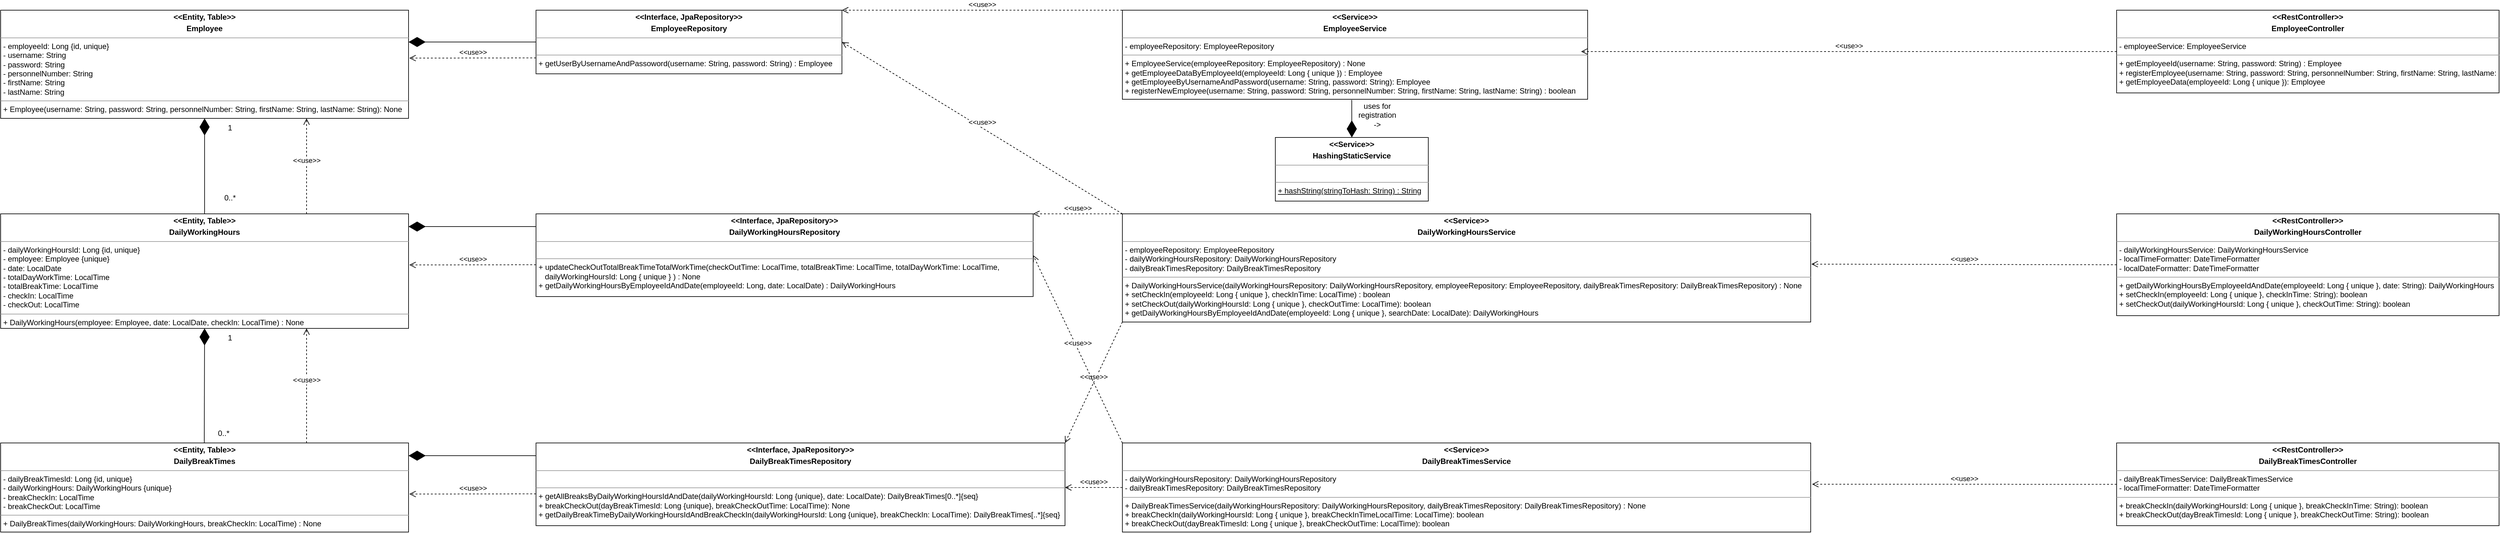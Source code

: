 <mxfile version="16.5.1" type="device"><diagram id="I0tj1LLS5tHQcsOYd3l9" name="Page-1"><mxGraphModel dx="1704" dy="919" grid="1" gridSize="10" guides="1" tooltips="1" connect="1" arrows="1" fold="1" page="1" pageScale="1" pageWidth="827" pageHeight="1169" math="0" shadow="0"><root><mxCell id="0"/><mxCell id="1" parent="0"/><mxCell id="Q7QMGQGMA6peXOHIpYAd-1" value="&lt;p style=&quot;margin: 0px ; margin-top: 4px ; text-align: center&quot;&gt;&lt;b&gt;&amp;lt;&amp;lt;Entity, Table&amp;gt;&amp;gt;&lt;/b&gt;&lt;/p&gt;&lt;p style=&quot;margin: 0px ; margin-top: 4px ; text-align: center&quot;&gt;&lt;b&gt;Employee&lt;/b&gt;&lt;/p&gt;&lt;hr size=&quot;1&quot;&gt;&lt;p style=&quot;margin: 0px ; margin-left: 4px&quot;&gt;- employeeId: Long {id, unique}&lt;/p&gt;&lt;p style=&quot;margin: 0px ; margin-left: 4px&quot;&gt;- username: String&lt;/p&gt;&lt;p style=&quot;margin: 0px ; margin-left: 4px&quot;&gt;- password: String&lt;/p&gt;&lt;p style=&quot;margin: 0px ; margin-left: 4px&quot;&gt;- personnelNumber: String&lt;/p&gt;&lt;p style=&quot;margin: 0px ; margin-left: 4px&quot;&gt;- firstName: String&lt;/p&gt;&lt;p style=&quot;margin: 0px ; margin-left: 4px&quot;&gt;- lastName: String&lt;/p&gt;&lt;hr size=&quot;1&quot;&gt;&lt;p style=&quot;margin: 0px ; margin-left: 4px&quot;&gt;+ Employee(username: String, password: String, personnelNumber: String, firstName: String, lastName: String): None&lt;/p&gt;" style="verticalAlign=top;align=left;overflow=fill;fontSize=12;fontFamily=Helvetica;html=1;" parent="1" vertex="1"><mxGeometry x="40" y="40" width="640" height="170" as="geometry"/></mxCell><mxCell id="Q7QMGQGMA6peXOHIpYAd-7" value="&lt;p style=&quot;margin: 0px ; margin-top: 4px ; text-align: center&quot;&gt;&lt;b&gt;&amp;lt;&amp;lt;Entity, Table&amp;gt;&amp;gt;&lt;/b&gt;&lt;/p&gt;&lt;p style=&quot;margin: 0px ; margin-top: 4px ; text-align: center&quot;&gt;&lt;b&gt;DailyWorkingHours&lt;/b&gt;&lt;/p&gt;&lt;hr size=&quot;1&quot;&gt;&lt;p style=&quot;margin: 0px ; margin-left: 4px&quot;&gt;- dailyWorkingHoursId: Long {id, unique}&lt;/p&gt;&lt;p style=&quot;margin: 0px ; margin-left: 4px&quot;&gt;- employee: Employee {unique}&lt;/p&gt;&lt;p style=&quot;margin: 0px ; margin-left: 4px&quot;&gt;- date: LocalDate&lt;/p&gt;&lt;p style=&quot;margin: 0px ; margin-left: 4px&quot;&gt;- totalDayWorkTime: LocalTime&lt;/p&gt;&lt;p style=&quot;margin: 0px ; margin-left: 4px&quot;&gt;- totalBreakTime: LocalTime&lt;/p&gt;&lt;p style=&quot;margin: 0px ; margin-left: 4px&quot;&gt;- checkIn: LocalTime&lt;/p&gt;&lt;p style=&quot;margin: 0px ; margin-left: 4px&quot;&gt;- checkOut: LocalTime&lt;/p&gt;&lt;hr size=&quot;1&quot;&gt;&lt;p style=&quot;margin: 0px ; margin-left: 4px&quot;&gt;+ DailyWorkingHours(employee: Employee, date: LocalDate, checkIn: LocalTime) : None&lt;/p&gt;" style="verticalAlign=top;align=left;overflow=fill;fontSize=12;fontFamily=Helvetica;html=1;" parent="1" vertex="1"><mxGeometry x="40" y="360" width="640" height="180" as="geometry"/></mxCell><mxCell id="Q7QMGQGMA6peXOHIpYAd-8" value="&lt;p style=&quot;margin: 0px ; margin-top: 4px ; text-align: center&quot;&gt;&lt;b&gt;&amp;lt;&amp;lt;Entity, Table&amp;gt;&amp;gt;&lt;/b&gt;&lt;/p&gt;&lt;p style=&quot;margin: 0px ; margin-top: 4px ; text-align: center&quot;&gt;&lt;b&gt;DailyBreakTimes&lt;/b&gt;&lt;/p&gt;&lt;hr size=&quot;1&quot;&gt;&lt;p style=&quot;margin: 0px ; margin-left: 4px&quot;&gt;- dailyBreakTimesId: Long {id, unique}&lt;br&gt;&lt;/p&gt;&lt;p style=&quot;margin: 0px ; margin-left: 4px&quot;&gt;- dailyWorkingHours: DailyWorkingHours {unique}&lt;/p&gt;&lt;p style=&quot;margin: 0px ; margin-left: 4px&quot;&gt;- breakCheckIn: LocalTime&lt;/p&gt;&lt;p style=&quot;margin: 0px ; margin-left: 4px&quot;&gt;- breakCheckOut: LocalTime&lt;/p&gt;&lt;hr size=&quot;1&quot;&gt;&lt;p style=&quot;margin: 0px ; margin-left: 4px&quot;&gt;+ DailyBreakTimes(dailyWorkingHours: DailyWorkingHours, breakCheckIn: LocalTime) : None&lt;/p&gt;" style="verticalAlign=top;align=left;overflow=fill;fontSize=12;fontFamily=Helvetica;html=1;" parent="1" vertex="1"><mxGeometry x="40" y="720" width="640" height="140" as="geometry"/></mxCell><mxCell id="Q7QMGQGMA6peXOHIpYAd-9" value="" style="endArrow=diamondThin;endFill=1;endSize=24;html=1;rounded=0;exitX=0.5;exitY=0;exitDx=0;exitDy=0;entryX=0.5;entryY=1;entryDx=0;entryDy=0;" parent="1" source="Q7QMGQGMA6peXOHIpYAd-7" target="Q7QMGQGMA6peXOHIpYAd-1" edge="1"><mxGeometry width="160" relative="1" as="geometry"><mxPoint x="210" y="270" as="sourcePoint"/><mxPoint x="370" y="270" as="targetPoint"/></mxGeometry></mxCell><mxCell id="Q7QMGQGMA6peXOHIpYAd-11" value="1" style="text;html=1;strokeColor=none;fillColor=none;align=center;verticalAlign=middle;whiteSpace=wrap;rounded=0;" parent="1" vertex="1"><mxGeometry x="370" y="210" width="60" height="30" as="geometry"/></mxCell><mxCell id="Q7QMGQGMA6peXOHIpYAd-12" value="0..*" style="text;html=1;strokeColor=none;fillColor=none;align=center;verticalAlign=middle;whiteSpace=wrap;rounded=0;" parent="1" vertex="1"><mxGeometry x="370" y="320" width="60" height="30" as="geometry"/></mxCell><mxCell id="Q7QMGQGMA6peXOHIpYAd-13" value="" style="endArrow=diamondThin;endFill=1;endSize=24;html=1;rounded=0;exitX=0.5;exitY=0;exitDx=0;exitDy=0;entryX=0.5;entryY=1;entryDx=0;entryDy=0;" parent="1" target="Q7QMGQGMA6peXOHIpYAd-7" edge="1"><mxGeometry width="160" relative="1" as="geometry"><mxPoint x="359.5" y="720" as="sourcePoint"/><mxPoint x="359.5" y="550" as="targetPoint"/></mxGeometry></mxCell><mxCell id="Q7QMGQGMA6peXOHIpYAd-14" value="0..*" style="text;html=1;strokeColor=none;fillColor=none;align=center;verticalAlign=middle;whiteSpace=wrap;rounded=0;" parent="1" vertex="1"><mxGeometry x="360" y="690" width="60" height="30" as="geometry"/></mxCell><mxCell id="Q7QMGQGMA6peXOHIpYAd-15" value="1" style="text;html=1;strokeColor=none;fillColor=none;align=center;verticalAlign=middle;whiteSpace=wrap;rounded=0;" parent="1" vertex="1"><mxGeometry x="370" y="540" width="60" height="30" as="geometry"/></mxCell><mxCell id="Q7QMGQGMA6peXOHIpYAd-16" value="&amp;lt;&amp;lt;use&amp;gt;&amp;gt;" style="html=1;verticalAlign=bottom;endArrow=open;dashed=1;endSize=8;rounded=0;exitX=0.75;exitY=0;exitDx=0;exitDy=0;entryX=0.75;entryY=1;entryDx=0;entryDy=0;" parent="1" source="Q7QMGQGMA6peXOHIpYAd-7" target="Q7QMGQGMA6peXOHIpYAd-1" edge="1"><mxGeometry relative="1" as="geometry"><mxPoint x="500" y="260" as="sourcePoint"/><mxPoint x="420" y="260" as="targetPoint"/></mxGeometry></mxCell><mxCell id="Q7QMGQGMA6peXOHIpYAd-17" value="&amp;lt;&amp;lt;use&amp;gt;&amp;gt;" style="html=1;verticalAlign=bottom;endArrow=open;dashed=1;endSize=8;rounded=0;exitX=0.75;exitY=0;exitDx=0;exitDy=0;entryX=0.75;entryY=1;entryDx=0;entryDy=0;" parent="1" source="Q7QMGQGMA6peXOHIpYAd-8" target="Q7QMGQGMA6peXOHIpYAd-7" edge="1"><mxGeometry relative="1" as="geometry"><mxPoint x="520.0" y="700" as="sourcePoint"/><mxPoint x="520" y="550" as="targetPoint"/></mxGeometry></mxCell><mxCell id="Q7QMGQGMA6peXOHIpYAd-22" value="&lt;p style=&quot;margin: 0px ; margin-top: 4px ; text-align: center&quot;&gt;&lt;b&gt;&amp;lt;&amp;lt;Interface, JpaRepository&amp;gt;&amp;gt;&lt;/b&gt;&lt;/p&gt;&lt;p style=&quot;margin: 0px ; margin-top: 4px ; text-align: center&quot;&gt;&lt;b&gt;EmployeeRepository&lt;/b&gt;&lt;/p&gt;&lt;hr size=&quot;1&quot;&gt;&lt;p style=&quot;margin: 0px ; margin-left: 4px&quot;&gt;&lt;br&gt;&lt;/p&gt;&lt;hr size=&quot;1&quot;&gt;&lt;p style=&quot;margin: 0px ; margin-left: 4px&quot;&gt;+ getUserByUsernameAndPassoword(username: String, password: String) : Employee&lt;/p&gt;" style="verticalAlign=top;align=left;overflow=fill;fontSize=12;fontFamily=Helvetica;html=1;" parent="1" vertex="1"><mxGeometry x="880" y="40" width="480" height="100" as="geometry"/></mxCell><mxCell id="Q7QMGQGMA6peXOHIpYAd-25" value="&lt;p style=&quot;margin: 0px ; margin-top: 4px ; text-align: center&quot;&gt;&lt;b&gt;&amp;lt;&amp;lt;Interface, JpaRepository&amp;gt;&amp;gt;&lt;/b&gt;&lt;/p&gt;&lt;p style=&quot;margin: 0px ; margin-top: 4px ; text-align: center&quot;&gt;&lt;b&gt;DailyWorkingHoursRepository&lt;/b&gt;&lt;/p&gt;&lt;hr size=&quot;1&quot;&gt;&lt;p style=&quot;margin: 0px ; margin-left: 4px&quot;&gt;&lt;br&gt;&lt;/p&gt;&lt;hr size=&quot;1&quot;&gt;&lt;p style=&quot;margin: 0px ; margin-left: 4px&quot;&gt;+ updateCheckOutTotalBreakTimeTotalWorkTime(checkOutTime: LocalTime, totalBreakTime: LocalTime, totalDayWorkTime: LocalTime,&amp;nbsp;&lt;/p&gt;&lt;p style=&quot;margin: 0px ; margin-left: 4px&quot;&gt;&amp;nbsp; &amp;nbsp;dailyWorkingHoursId: Long { unique } ) : None&lt;/p&gt;&lt;p style=&quot;margin: 0px ; margin-left: 4px&quot;&gt;+ getDailyWorkingHoursByEmployeeIdAndDate(employeeId: Long, date: LocalDate) : DailyWorkingHours&lt;/p&gt;" style="verticalAlign=top;align=left;overflow=fill;fontSize=12;fontFamily=Helvetica;html=1;" parent="1" vertex="1"><mxGeometry x="880" y="360" width="780" height="130" as="geometry"/></mxCell><mxCell id="Q7QMGQGMA6peXOHIpYAd-27" style="edgeStyle=orthogonalEdgeStyle;rounded=0;orthogonalLoop=1;jettySize=auto;html=1;exitX=0.5;exitY=1;exitDx=0;exitDy=0;" parent="1" source="Q7QMGQGMA6peXOHIpYAd-25" target="Q7QMGQGMA6peXOHIpYAd-25" edge="1"><mxGeometry relative="1" as="geometry"/></mxCell><mxCell id="Q7QMGQGMA6peXOHIpYAd-28" style="edgeStyle=orthogonalEdgeStyle;rounded=0;orthogonalLoop=1;jettySize=auto;html=1;exitX=0.5;exitY=1;exitDx=0;exitDy=0;" parent="1" source="Q7QMGQGMA6peXOHIpYAd-25" target="Q7QMGQGMA6peXOHIpYAd-25" edge="1"><mxGeometry relative="1" as="geometry"/></mxCell><mxCell id="Q7QMGQGMA6peXOHIpYAd-29" value="&lt;p style=&quot;margin: 0px ; margin-top: 4px ; text-align: center&quot;&gt;&lt;b&gt;&amp;lt;&amp;lt;Interface, JpaRepository&amp;gt;&amp;gt;&lt;/b&gt;&lt;/p&gt;&lt;p style=&quot;margin: 0px ; margin-top: 4px ; text-align: center&quot;&gt;&lt;b&gt;DailyBreakTimesRepository&lt;/b&gt;&lt;/p&gt;&lt;hr size=&quot;1&quot;&gt;&lt;p style=&quot;margin: 0px ; margin-left: 4px&quot;&gt;&lt;span style=&quot;white-space: pre&quot;&gt;&#9;&lt;/span&gt;&lt;span style=&quot;white-space: pre&quot;&gt;&#9;&lt;/span&gt;&lt;span style=&quot;white-space: pre&quot;&gt;&#9;&lt;/span&gt;&lt;span style=&quot;white-space: pre&quot;&gt;&#9;&lt;/span&gt;&lt;br&gt;&lt;/p&gt;&lt;hr size=&quot;1&quot;&gt;&lt;p style=&quot;margin: 0px ; margin-left: 4px&quot;&gt;+ getAllBreaksByDailyWorkingHoursIdAndDate(dailyWorkingHoursId: Long {unique}, date: LocalDate): DailyBreakTimes[0..*]{seq}&lt;/p&gt;&lt;p style=&quot;margin: 0px ; margin-left: 4px&quot;&gt;+ breakCheckOut(dayBreakTimesId: Long {unique}, breakCheckOutTime: LocalTime): None&lt;/p&gt;&lt;p style=&quot;margin: 0px ; margin-left: 4px&quot;&gt;+ getDailyBreakTimeByDailyWorkingHoursIdAndBreakCheckIn(dailyWorkingHoursId: Long {unique}, breakCheckIn: LocalTime): DailyBreakTimes[..*]{seq}&lt;/p&gt;" style="verticalAlign=top;align=left;overflow=fill;fontSize=12;fontFamily=Helvetica;html=1;" parent="1" vertex="1"><mxGeometry x="880" y="720" width="830" height="130" as="geometry"/></mxCell><mxCell id="Q7QMGQGMA6peXOHIpYAd-30" style="edgeStyle=orthogonalEdgeStyle;rounded=0;orthogonalLoop=1;jettySize=auto;html=1;exitX=0.5;exitY=1;exitDx=0;exitDy=0;" parent="1" source="Q7QMGQGMA6peXOHIpYAd-29" target="Q7QMGQGMA6peXOHIpYAd-29" edge="1"><mxGeometry relative="1" as="geometry"/></mxCell><mxCell id="Q7QMGQGMA6peXOHIpYAd-31" style="edgeStyle=orthogonalEdgeStyle;rounded=0;orthogonalLoop=1;jettySize=auto;html=1;exitX=0.5;exitY=1;exitDx=0;exitDy=0;" parent="1" source="Q7QMGQGMA6peXOHIpYAd-29" target="Q7QMGQGMA6peXOHIpYAd-29" edge="1"><mxGeometry relative="1" as="geometry"/></mxCell><mxCell id="Q7QMGQGMA6peXOHIpYAd-32" value="" style="endArrow=diamondThin;endFill=1;endSize=24;html=1;rounded=0;exitX=0;exitY=0.5;exitDx=0;exitDy=0;" parent="1" source="Q7QMGQGMA6peXOHIpYAd-22" edge="1"><mxGeometry width="160" relative="1" as="geometry"><mxPoint x="710" y="210" as="sourcePoint"/><mxPoint x="680" y="90" as="targetPoint"/></mxGeometry></mxCell><mxCell id="Q7QMGQGMA6peXOHIpYAd-33" value="" style="endArrow=diamondThin;endFill=1;endSize=24;html=1;rounded=0;exitX=0;exitY=0.5;exitDx=0;exitDy=0;" parent="1" edge="1"><mxGeometry width="160" relative="1" as="geometry"><mxPoint x="880" y="380" as="sourcePoint"/><mxPoint x="680" y="380" as="targetPoint"/></mxGeometry></mxCell><mxCell id="Q7QMGQGMA6peXOHIpYAd-34" value="" style="endArrow=diamondThin;endFill=1;endSize=24;html=1;rounded=0;exitX=0;exitY=0.5;exitDx=0;exitDy=0;" parent="1" edge="1"><mxGeometry width="160" relative="1" as="geometry"><mxPoint x="880" y="740" as="sourcePoint"/><mxPoint x="680" y="740" as="targetPoint"/></mxGeometry></mxCell><mxCell id="Q7QMGQGMA6peXOHIpYAd-35" value="&amp;lt;&amp;lt;use&amp;gt;&amp;gt;" style="html=1;verticalAlign=bottom;endArrow=open;dashed=1;endSize=8;rounded=0;exitX=0;exitY=0.75;exitDx=0;exitDy=0;entryX=1.002;entryY=0.443;entryDx=0;entryDy=0;entryPerimeter=0;" parent="1" source="Q7QMGQGMA6peXOHIpYAd-22" target="Q7QMGQGMA6peXOHIpYAd-1" edge="1"><mxGeometry relative="1" as="geometry"><mxPoint x="750.0" y="320" as="sourcePoint"/><mxPoint x="750" y="170" as="targetPoint"/></mxGeometry></mxCell><mxCell id="Q7QMGQGMA6peXOHIpYAd-36" value="&amp;lt;&amp;lt;use&amp;gt;&amp;gt;" style="html=1;verticalAlign=bottom;endArrow=open;dashed=1;endSize=8;rounded=0;exitX=0;exitY=0.75;exitDx=0;exitDy=0;entryX=1.002;entryY=0.443;entryDx=0;entryDy=0;entryPerimeter=0;" parent="1" edge="1"><mxGeometry relative="1" as="geometry"><mxPoint x="880" y="440" as="sourcePoint"/><mxPoint x="681.28" y="440.31" as="targetPoint"/></mxGeometry></mxCell><mxCell id="Q7QMGQGMA6peXOHIpYAd-37" value="&amp;lt;&amp;lt;use&amp;gt;&amp;gt;" style="html=1;verticalAlign=bottom;endArrow=open;dashed=1;endSize=8;rounded=0;exitX=0;exitY=0.75;exitDx=0;exitDy=0;entryX=1.002;entryY=0.443;entryDx=0;entryDy=0;entryPerimeter=0;" parent="1" edge="1"><mxGeometry relative="1" as="geometry"><mxPoint x="880" y="800" as="sourcePoint"/><mxPoint x="681.28" y="800.31" as="targetPoint"/></mxGeometry></mxCell><mxCell id="Q7QMGQGMA6peXOHIpYAd-38" value="&lt;p style=&quot;margin: 0px ; margin-top: 4px ; text-align: center&quot;&gt;&lt;b&gt;&amp;lt;&amp;lt;Service&amp;gt;&amp;gt;&lt;/b&gt;&lt;/p&gt;&lt;p style=&quot;margin: 0px ; margin-top: 4px ; text-align: center&quot;&gt;&lt;b&gt;EmployeeService&lt;/b&gt;&lt;/p&gt;&lt;hr size=&quot;1&quot;&gt;&lt;p style=&quot;margin: 0px ; margin-left: 4px&quot;&gt;- employeeRepository: EmployeeRepository&lt;/p&gt;&lt;hr size=&quot;1&quot;&gt;&lt;p style=&quot;margin: 0px ; margin-left: 4px&quot;&gt;+ EmployeeService(employeeRepository: EmployeeRepository) : None&lt;/p&gt;&lt;p style=&quot;margin: 0px ; margin-left: 4px&quot;&gt;+ getEmployeeDataByEmployeeId(employeeId: Long { unique }) : Employee&lt;/p&gt;&lt;p style=&quot;margin: 0px ; margin-left: 4px&quot;&gt;+ getEmployeeByUsernameAndPassword(username: String, password: String): Employee&lt;/p&gt;&lt;p style=&quot;margin: 0px ; margin-left: 4px&quot;&gt;+ registerNewEmployee(username: String, password: String, personnelNumber: String, firstName: String, lastName: String) : boolean&lt;/p&gt;" style="verticalAlign=top;align=left;overflow=fill;fontSize=12;fontFamily=Helvetica;html=1;" parent="1" vertex="1"><mxGeometry x="1800" y="40" width="730" height="140" as="geometry"/></mxCell><mxCell id="Q7QMGQGMA6peXOHIpYAd-39" value="&lt;p style=&quot;margin: 0px ; margin-top: 4px ; text-align: center&quot;&gt;&lt;b&gt;&amp;lt;&amp;lt;Service&amp;gt;&amp;gt;&lt;/b&gt;&lt;/p&gt;&lt;p style=&quot;margin: 0px ; margin-top: 4px ; text-align: center&quot;&gt;&lt;b&gt;DailyWorkingHoursService&lt;/b&gt;&lt;/p&gt;&lt;hr size=&quot;1&quot;&gt;&lt;p style=&quot;margin: 0px ; margin-left: 4px&quot;&gt;- employeeRepository: EmployeeRepository&lt;/p&gt;&lt;p style=&quot;margin: 0px ; margin-left: 4px&quot;&gt;- dailyWorkingHoursRepository: DailyWorkingHoursRepository&lt;/p&gt;&lt;p style=&quot;margin: 0px ; margin-left: 4px&quot;&gt;- dailyBreakTimesRepository: DailyBreakTimesRepository&lt;/p&gt;&lt;hr size=&quot;1&quot;&gt;&lt;p style=&quot;margin: 0px ; margin-left: 4px&quot;&gt;+ DailyWorkingHoursService(dailyWorkingHoursRepository: DailyWorkingHoursRepository, employeeRepository: EmployeeRepository, dailyBreakTimesRepository: DailyBreakTimesRepository) : None&lt;/p&gt;&lt;p style=&quot;margin: 0px ; margin-left: 4px&quot;&gt;+ setCheckIn(employeeId: Long { unique }, checkInTime: LocalTime) : boolean&lt;/p&gt;&lt;p style=&quot;margin: 0px ; margin-left: 4px&quot;&gt;+ setCheckOut(dailyWorkingHoursId: Long { unique }, checkOutTime: LocalTime): boolean&lt;/p&gt;&lt;p style=&quot;margin: 0px ; margin-left: 4px&quot;&gt;+ getDailyWorkingHoursByEmployeeIdAndDate(employeeId: Long { unique }, searchDate: LocalDate): DailyWorkingHours&lt;/p&gt;" style="verticalAlign=top;align=left;overflow=fill;fontSize=12;fontFamily=Helvetica;html=1;" parent="1" vertex="1"><mxGeometry x="1800" y="360" width="1080" height="170" as="geometry"/></mxCell><mxCell id="Q7QMGQGMA6peXOHIpYAd-40" value="&lt;p style=&quot;margin: 0px ; margin-top: 4px ; text-align: center&quot;&gt;&lt;b&gt;&amp;lt;&amp;lt;Service&amp;gt;&amp;gt;&lt;/b&gt;&lt;/p&gt;&lt;p style=&quot;margin: 0px ; margin-top: 4px ; text-align: center&quot;&gt;&lt;b&gt;DailyBreakTimesService&lt;/b&gt;&lt;/p&gt;&lt;hr size=&quot;1&quot;&gt;&lt;p style=&quot;margin: 0px ; margin-left: 4px&quot;&gt;&lt;span&gt;- dailyWorkingHoursRepository: DailyWorkingHoursRepository&lt;/span&gt;&lt;br&gt;&lt;/p&gt;&lt;p style=&quot;margin: 0px 0px 0px 4px&quot;&gt;- dailyBreakTimesRepository: DailyBreakTimesRepository&lt;/p&gt;&lt;hr size=&quot;1&quot;&gt;&lt;p style=&quot;margin: 0px ; margin-left: 4px&quot;&gt;+ DailyBreakTimesService(dailyWorkingHoursRepository: DailyWorkingHoursRepository, dailyBreakTimesRepository: DailyBreakTimesRepository) : None&lt;/p&gt;&lt;p style=&quot;margin: 0px ; margin-left: 4px&quot;&gt;+ breakCheckIn(dailyWorkingHoursId: Long { unique }, breakCheckInTimeLocalTime: LocalTime): boolean&lt;/p&gt;&lt;p style=&quot;margin: 0px ; margin-left: 4px&quot;&gt;+ breakCheckOut(dayBreakTimesId: Long { unique }, breakCheckOutTime: LocalTime): boolean&lt;/p&gt;" style="verticalAlign=top;align=left;overflow=fill;fontSize=12;fontFamily=Helvetica;html=1;" parent="1" vertex="1"><mxGeometry x="1800" y="720" width="1080" height="140" as="geometry"/></mxCell><mxCell id="Q7QMGQGMA6peXOHIpYAd-41" value="&amp;lt;&amp;lt;use&amp;gt;&amp;gt;" style="html=1;verticalAlign=bottom;endArrow=open;dashed=1;endSize=8;rounded=0;exitX=0;exitY=0;exitDx=0;exitDy=0;entryX=1;entryY=0;entryDx=0;entryDy=0;" parent="1" source="Q7QMGQGMA6peXOHIpYAd-38" target="Q7QMGQGMA6peXOHIpYAd-22" edge="1"><mxGeometry relative="1" as="geometry"><mxPoint x="1570" y="100" as="sourcePoint"/><mxPoint x="1490" y="100" as="targetPoint"/></mxGeometry></mxCell><mxCell id="Q7QMGQGMA6peXOHIpYAd-42" value="&amp;lt;&amp;lt;use&amp;gt;&amp;gt;" style="html=1;verticalAlign=bottom;endArrow=open;dashed=1;endSize=8;rounded=0;exitX=0;exitY=0;exitDx=0;exitDy=0;entryX=1;entryY=0.5;entryDx=0;entryDy=0;" parent="1" source="Q7QMGQGMA6peXOHIpYAd-39" target="Q7QMGQGMA6peXOHIpYAd-22" edge="1"><mxGeometry relative="1" as="geometry"><mxPoint x="1780.0" y="250" as="sourcePoint"/><mxPoint x="1340.0" y="250" as="targetPoint"/></mxGeometry></mxCell><mxCell id="Q7QMGQGMA6peXOHIpYAd-43" value="&amp;lt;&amp;lt;use&amp;gt;&amp;gt;" style="html=1;verticalAlign=bottom;endArrow=open;dashed=1;endSize=8;rounded=0;exitX=0;exitY=0;exitDx=0;exitDy=0;entryX=1;entryY=0;entryDx=0;entryDy=0;" parent="1" source="Q7QMGQGMA6peXOHIpYAd-39" target="Q7QMGQGMA6peXOHIpYAd-25" edge="1"><mxGeometry relative="1" as="geometry"><mxPoint x="1790" y="520" as="sourcePoint"/><mxPoint x="1350.0" y="250" as="targetPoint"/></mxGeometry></mxCell><mxCell id="Q7QMGQGMA6peXOHIpYAd-44" value="&amp;lt;&amp;lt;use&amp;gt;&amp;gt;" style="html=1;verticalAlign=bottom;endArrow=open;dashed=1;endSize=8;rounded=0;exitX=0;exitY=1;exitDx=0;exitDy=0;entryX=1;entryY=0;entryDx=0;entryDy=0;" parent="1" source="Q7QMGQGMA6peXOHIpYAd-39" target="Q7QMGQGMA6peXOHIpYAd-29" edge="1"><mxGeometry relative="1" as="geometry"><mxPoint x="1750" y="610" as="sourcePoint"/><mxPoint x="1610.0" y="610" as="targetPoint"/></mxGeometry></mxCell><mxCell id="Q7QMGQGMA6peXOHIpYAd-45" value="&amp;lt;&amp;lt;use&amp;gt;&amp;gt;" style="html=1;verticalAlign=bottom;endArrow=open;dashed=1;endSize=8;rounded=0;exitX=0;exitY=0;exitDx=0;exitDy=0;entryX=1;entryY=0.5;entryDx=0;entryDy=0;" parent="1" source="Q7QMGQGMA6peXOHIpYAd-40" target="Q7QMGQGMA6peXOHIpYAd-25" edge="1"><mxGeometry relative="1" as="geometry"><mxPoint x="1730" y="583" as="sourcePoint"/><mxPoint x="1590.0" y="583" as="targetPoint"/></mxGeometry></mxCell><mxCell id="Q7QMGQGMA6peXOHIpYAd-46" value="&amp;lt;&amp;lt;use&amp;gt;&amp;gt;" style="html=1;verticalAlign=bottom;endArrow=open;dashed=1;endSize=8;rounded=0;exitX=0;exitY=0.5;exitDx=0;exitDy=0;" parent="1" source="Q7QMGQGMA6peXOHIpYAd-40" edge="1"><mxGeometry relative="1" as="geometry"><mxPoint x="1730.0" y="875" as="sourcePoint"/><mxPoint x="1710" y="790" as="targetPoint"/></mxGeometry></mxCell><mxCell id="Q7QMGQGMA6peXOHIpYAd-47" value="&lt;p style=&quot;margin: 0px ; margin-top: 4px ; text-align: center&quot;&gt;&lt;b&gt;&amp;lt;&amp;lt;RestController&amp;gt;&amp;gt;&lt;/b&gt;&lt;/p&gt;&lt;p style=&quot;margin: 0px ; margin-top: 4px ; text-align: center&quot;&gt;&lt;b&gt;EmployeeController&lt;/b&gt;&lt;/p&gt;&lt;hr size=&quot;1&quot;&gt;&lt;p style=&quot;margin: 0px ; margin-left: 4px&quot;&gt;- employeeService: EmployeeService&lt;/p&gt;&lt;hr size=&quot;1&quot;&gt;&lt;p style=&quot;margin: 0px ; margin-left: 4px&quot;&gt;+ getEmployeeId(username: String, password: String) : Employee&lt;/p&gt;&lt;p style=&quot;margin: 0px ; margin-left: 4px&quot;&gt;+ registerEmployee(username: String, password: String, personnelNumber: String, firstName: String, lastName: String): boolean&lt;/p&gt;&lt;p style=&quot;margin: 0px ; margin-left: 4px&quot;&gt;+ getEmployeeData(employeeId: Long { unique }): Employee&lt;/p&gt;" style="verticalAlign=top;align=left;overflow=fill;fontSize=12;fontFamily=Helvetica;html=1;" parent="1" vertex="1"><mxGeometry x="3360" y="40" width="600" height="130" as="geometry"/></mxCell><mxCell id="Q7QMGQGMA6peXOHIpYAd-48" value="&lt;p style=&quot;margin: 0px ; margin-top: 4px ; text-align: center&quot;&gt;&lt;b&gt;&amp;lt;&amp;lt;Service&amp;gt;&amp;gt;&lt;/b&gt;&lt;/p&gt;&lt;p style=&quot;margin: 0px ; margin-top: 4px ; text-align: center&quot;&gt;&lt;b&gt;HashingStaticService&lt;/b&gt;&lt;/p&gt;&lt;hr size=&quot;1&quot;&gt;&lt;p style=&quot;margin: 0px ; margin-left: 4px&quot;&gt;&lt;br&gt;&lt;/p&gt;&lt;hr size=&quot;1&quot;&gt;&lt;p style=&quot;margin: 0px ; margin-left: 4px&quot;&gt;&lt;u&gt;+ hashString(stringToHash: String) : String&lt;/u&gt;&lt;/p&gt;" style="verticalAlign=top;align=left;overflow=fill;fontSize=12;fontFamily=Helvetica;html=1;" parent="1" vertex="1"><mxGeometry x="2040" y="240" width="240" height="100" as="geometry"/></mxCell><mxCell id="Q7QMGQGMA6peXOHIpYAd-49" value="" style="endArrow=diamondThin;endFill=1;endSize=24;html=1;rounded=0;exitX=0.493;exitY=1.007;exitDx=0;exitDy=0;entryX=0.5;entryY=0;entryDx=0;entryDy=0;exitPerimeter=0;" parent="1" source="Q7QMGQGMA6peXOHIpYAd-38" target="Q7QMGQGMA6peXOHIpYAd-48" edge="1"><mxGeometry width="160" relative="1" as="geometry"><mxPoint x="1980" y="210" as="sourcePoint"/><mxPoint x="2140" y="210" as="targetPoint"/></mxGeometry></mxCell><mxCell id="Q7QMGQGMA6peXOHIpYAd-50" value="uses for registration -&amp;gt;" style="text;html=1;strokeColor=none;fillColor=none;align=center;verticalAlign=middle;whiteSpace=wrap;rounded=0;" parent="1" vertex="1"><mxGeometry x="2170" y="190" width="60" height="30" as="geometry"/></mxCell><mxCell id="Q7QMGQGMA6peXOHIpYAd-51" value="&lt;p style=&quot;margin: 0px ; margin-top: 4px ; text-align: center&quot;&gt;&lt;b&gt;&amp;lt;&amp;lt;RestController&amp;gt;&amp;gt;&lt;/b&gt;&lt;/p&gt;&lt;p style=&quot;margin: 0px ; margin-top: 4px ; text-align: center&quot;&gt;&lt;b&gt;DailyWorkingHoursController&lt;/b&gt;&lt;/p&gt;&lt;hr size=&quot;1&quot;&gt;&lt;p style=&quot;margin: 0px ; margin-left: 4px&quot;&gt;- dailyWorkingHoursService: DailyWorkingHoursService&lt;/p&gt;&lt;p style=&quot;margin: 0px ; margin-left: 4px&quot;&gt;- localTimeFormatter: DateTimeFormatter&lt;/p&gt;&lt;p style=&quot;margin: 0px ; margin-left: 4px&quot;&gt;- localDateFormatter: DateTimeFormatter&lt;/p&gt;&lt;hr size=&quot;1&quot;&gt;&lt;p style=&quot;margin: 0px ; margin-left: 4px&quot;&gt;+ getDailyWorkingHoursByEmployeeIdAndDate(employeeId: Long { unique }, date: String): DailyWorkingHours&lt;/p&gt;&lt;p style=&quot;margin: 0px ; margin-left: 4px&quot;&gt;+ setCheckIn(employeeId: Long { unique }, checkInTime: String): boolean&lt;/p&gt;&lt;p style=&quot;margin: 0px ; margin-left: 4px&quot;&gt;+ setCheckOut(dailyWorkingHoursId: Long { unique }, checkOutTime: String): boolean&lt;/p&gt;" style="verticalAlign=top;align=left;overflow=fill;fontSize=12;fontFamily=Helvetica;html=1;" parent="1" vertex="1"><mxGeometry x="3360" y="360" width="600" height="160" as="geometry"/></mxCell><mxCell id="Q7QMGQGMA6peXOHIpYAd-52" value="&lt;p style=&quot;margin: 0px ; margin-top: 4px ; text-align: center&quot;&gt;&lt;b&gt;&amp;lt;&amp;lt;RestController&amp;gt;&amp;gt;&lt;/b&gt;&lt;/p&gt;&lt;p style=&quot;margin: 0px ; margin-top: 4px ; text-align: center&quot;&gt;&lt;b&gt;DailyBreakTimesController&lt;/b&gt;&lt;/p&gt;&lt;hr size=&quot;1&quot;&gt;&lt;p style=&quot;margin: 0px ; margin-left: 4px&quot;&gt;- dailyBreakTimesService: DailyBreakTimesService&lt;br&gt;&lt;/p&gt;&lt;p style=&quot;margin: 0px ; margin-left: 4px&quot;&gt;- localTimeFormatter: DateTimeFormatter&lt;/p&gt;&lt;hr size=&quot;1&quot;&gt;&lt;p style=&quot;margin: 0px ; margin-left: 4px&quot;&gt;+ breakCheckIn(dailyWorkingHoursId: Long { unique }, breakCheckInTime: String): boolean&lt;/p&gt;&lt;p style=&quot;margin: 0px ; margin-left: 4px&quot;&gt;+ breakCheckOut(dayBreakTimesId: Long { unique }, breakCheckOutTime: String): boolean&lt;/p&gt;" style="verticalAlign=top;align=left;overflow=fill;fontSize=12;fontFamily=Helvetica;html=1;" parent="1" vertex="1"><mxGeometry x="3360" y="720" width="600" height="130" as="geometry"/></mxCell><mxCell id="Q7QMGQGMA6peXOHIpYAd-53" value="&amp;lt;&amp;lt;use&amp;gt;&amp;gt;" style="html=1;verticalAlign=bottom;endArrow=open;dashed=1;endSize=8;rounded=0;exitX=0;exitY=0.5;exitDx=0;exitDy=0;entryX=0.986;entryY=0.464;entryDx=0;entryDy=0;entryPerimeter=0;" parent="1" source="Q7QMGQGMA6peXOHIpYAd-47" target="Q7QMGQGMA6peXOHIpYAd-38" edge="1"><mxGeometry relative="1" as="geometry"><mxPoint x="2930" y="100" as="sourcePoint"/><mxPoint x="2850" y="100" as="targetPoint"/></mxGeometry></mxCell><mxCell id="Q7QMGQGMA6peXOHIpYAd-54" value="&amp;lt;&amp;lt;use&amp;gt;&amp;gt;" style="html=1;verticalAlign=bottom;endArrow=open;dashed=1;endSize=8;rounded=0;exitX=0;exitY=0.5;exitDx=0;exitDy=0;entryX=1.001;entryY=0.465;entryDx=0;entryDy=0;entryPerimeter=0;" parent="1" source="Q7QMGQGMA6peXOHIpYAd-51" target="Q7QMGQGMA6peXOHIpYAd-39" edge="1"><mxGeometry relative="1" as="geometry"><mxPoint x="3330.22" y="460.04" as="sourcePoint"/><mxPoint x="2490.0" y="460.0" as="targetPoint"/></mxGeometry></mxCell><mxCell id="Q7QMGQGMA6peXOHIpYAd-55" value="&amp;lt;&amp;lt;use&amp;gt;&amp;gt;" style="html=1;verticalAlign=bottom;endArrow=open;dashed=1;endSize=8;rounded=0;exitX=0;exitY=0.5;exitDx=0;exitDy=0;entryX=1.002;entryY=0.463;entryDx=0;entryDy=0;entryPerimeter=0;" parent="1" source="Q7QMGQGMA6peXOHIpYAd-52" target="Q7QMGQGMA6peXOHIpYAd-40" edge="1"><mxGeometry relative="1" as="geometry"><mxPoint x="3348.92" y="690.95" as="sourcePoint"/><mxPoint x="2870.0" y="690" as="targetPoint"/></mxGeometry></mxCell></root></mxGraphModel></diagram></mxfile>